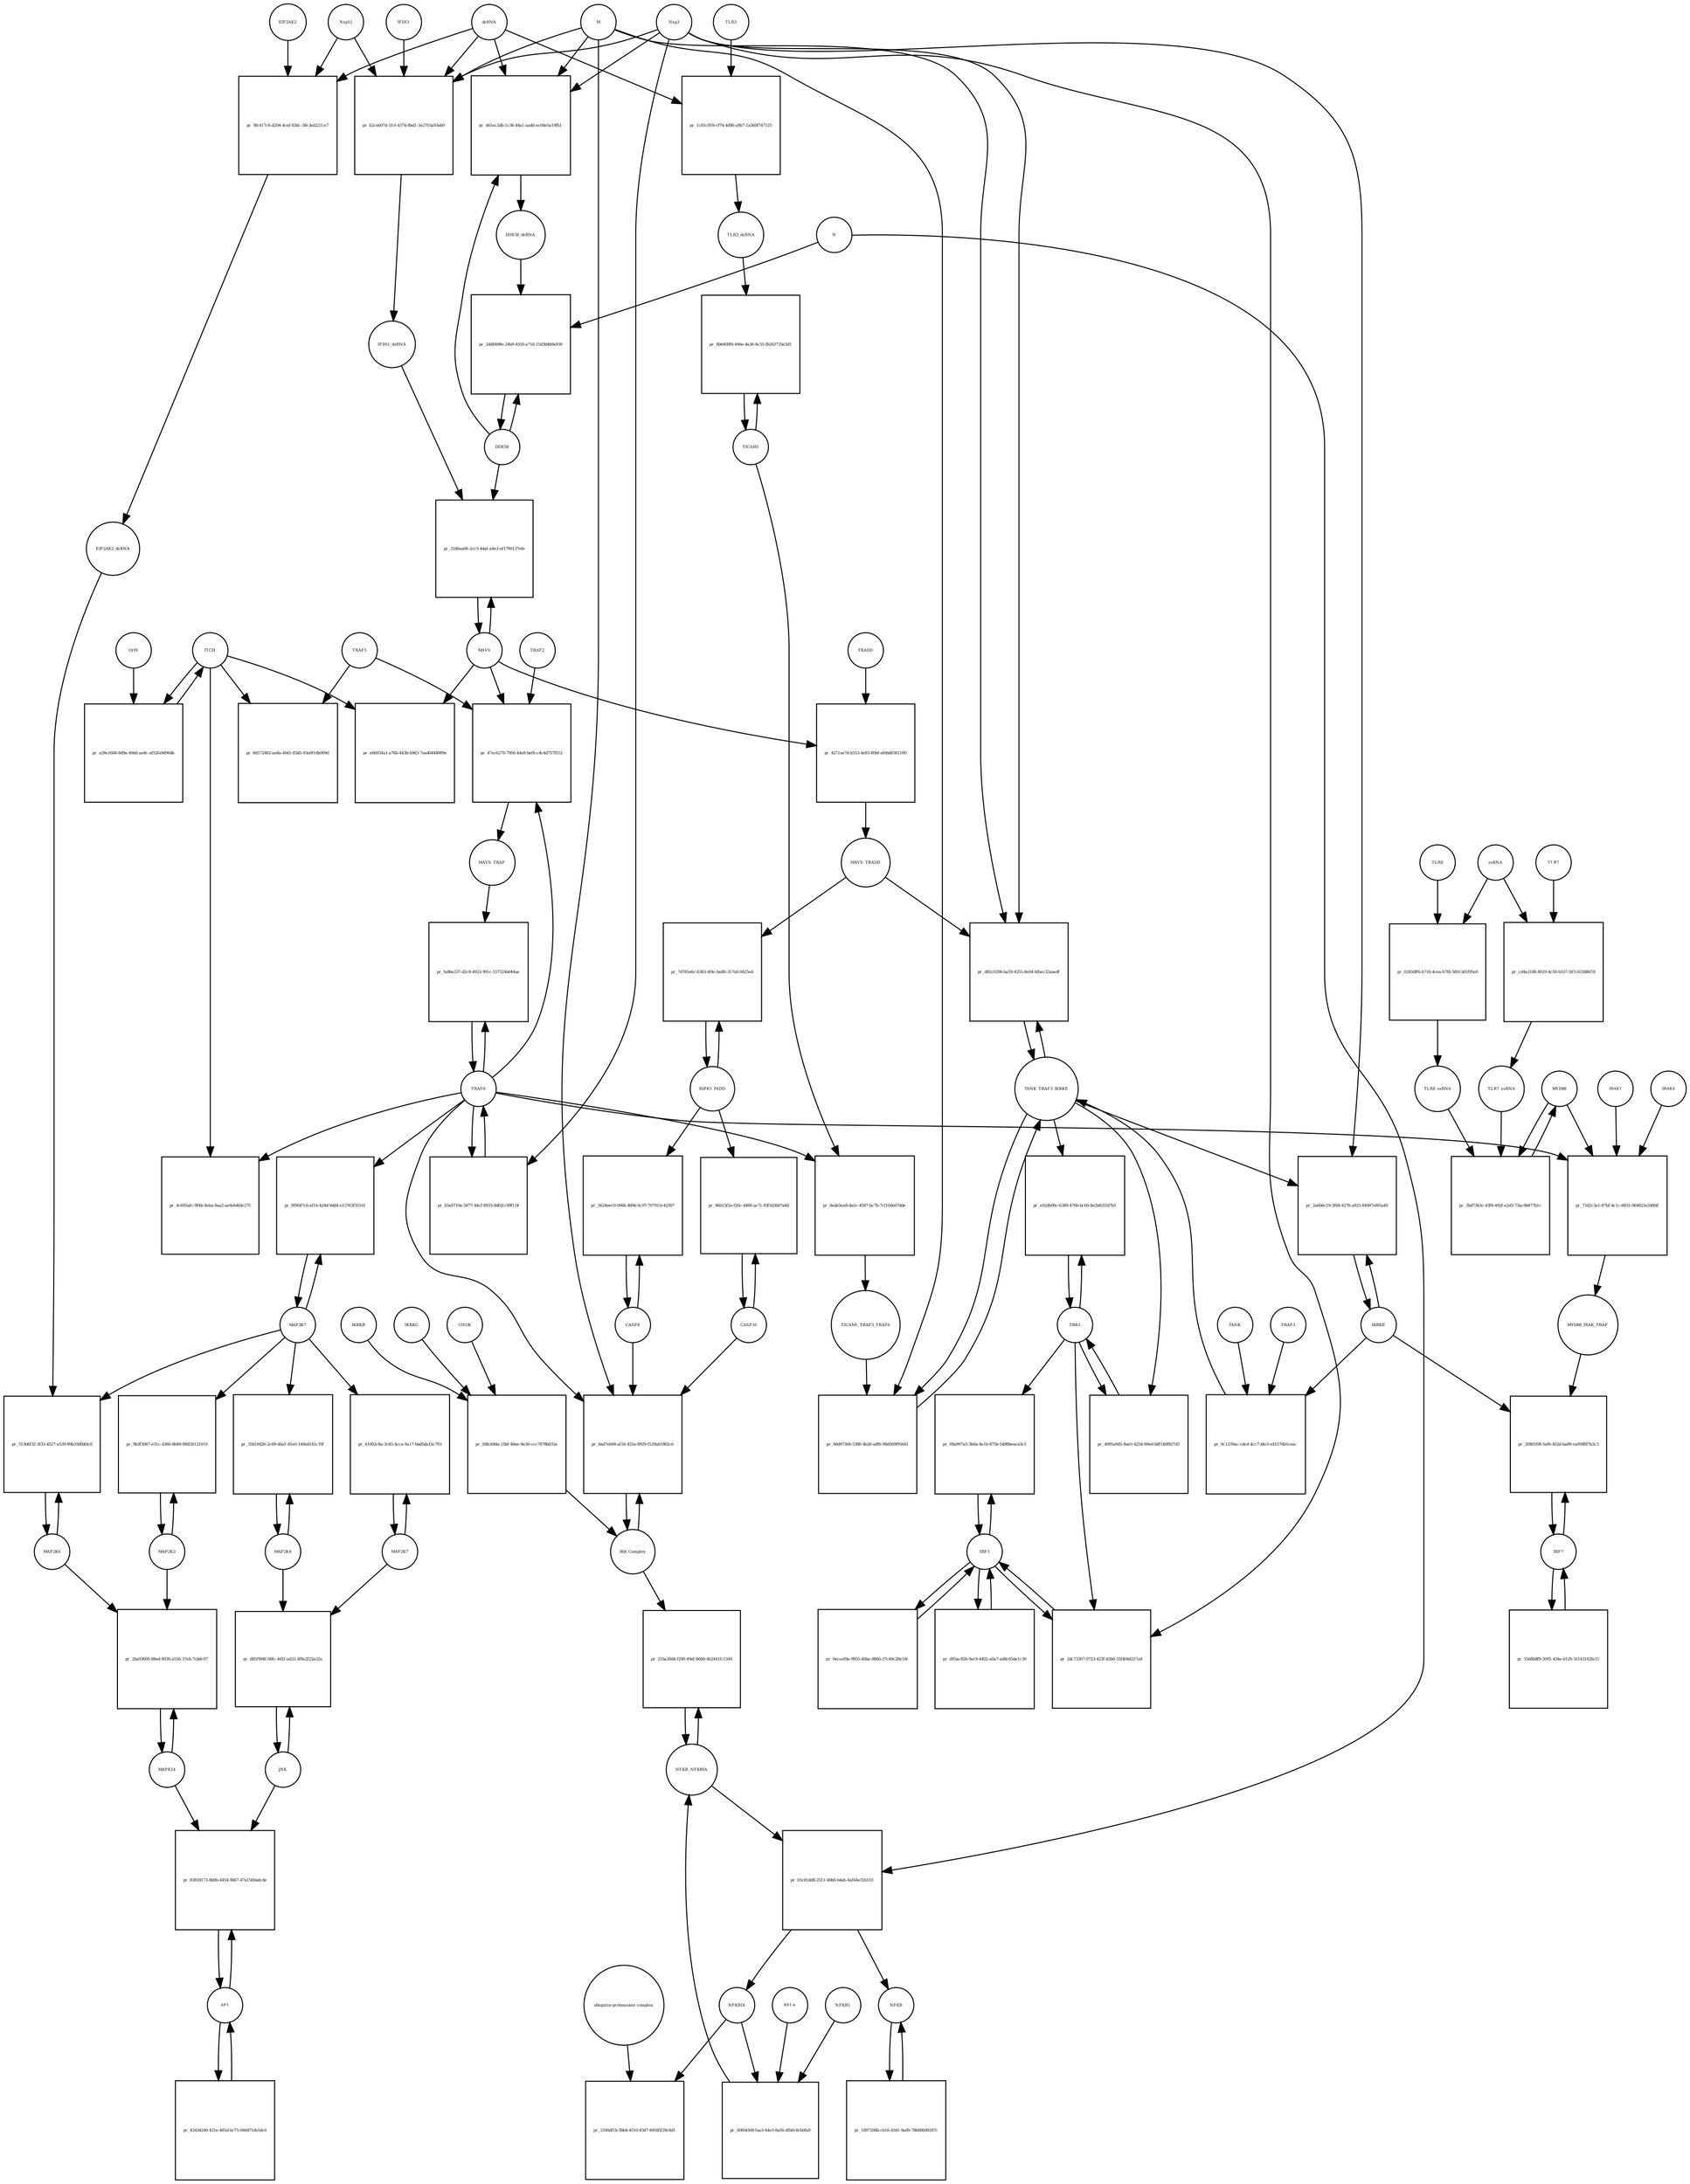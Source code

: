 strict digraph  {
dsRNA [annotation="", bipartite=0, cls="nucleic acid feature", fontsize=4, label=dsRNA, shape=circle];
"pr_d61ec2db-1c36-44a1-aadd-ec04e5a19fb1" [annotation="", bipartite=1, cls=process, fontsize=4, label="pr_d61ec2db-1c36-44a1-aadd-ec04e5a19fb1", shape=square];
DDX58_dsRNA [annotation="", bipartite=0, cls=complex, fontsize=4, label=DDX58_dsRNA, shape=circle];
M [annotation=urn_miriam_ncbiprotein_1796318601, bipartite=0, cls=macromolecule, fontsize=4, label=M, shape=circle];
Nsp3 [annotation=urn_miriam_ncbiprotein_1802476807, bipartite=0, cls=macromolecule, fontsize=4, label=Nsp3, shape=circle];
DDX58 [annotation=urn_miriam_hgnc_19102, bipartite=0, cls=macromolecule, fontsize=4, label=DDX58, shape=circle];
"pr_b2ceb07d-1fcf-4374-8bd1-3e2703a93eb9" [annotation="", bipartite=1, cls=process, fontsize=4, label="pr_b2ceb07d-1fcf-4374-8bd1-3e2703a93eb9", shape=square];
IFIH1_dsRNA [annotation="", bipartite=0, cls=complex, fontsize=4, label=IFIH1_dsRNA, shape=circle];
Nsp15 [annotation=urn_miriam_ncbiprotein_1802476818, bipartite=0, cls=macromolecule, fontsize=4, label=Nsp15, shape=circle];
IFIH1 [annotation=urn_miriam_hgnc_18873, bipartite=0, cls=macromolecule, fontsize=4, label=IFIH1, shape=circle];
"pr_2dd8408e-24b9-4550-a71d-15d3b4b9a930" [annotation="", bipartite=1, cls=process, fontsize=4, label="pr_2dd8408e-24b9-4550-a71d-15d3b4b9a930", shape=square];
N [annotation=urn_miriam_ncbiprotein_1798174255, bipartite=0, cls=macromolecule, fontsize=4, label=N, shape=circle];
MAVS [annotation=urn_miriam_hgnc_29233, bipartite=0, cls="macromolecule multimer", fontsize=4, label=MAVS, shape=circle];
"pr_3186aa06-2cc5-44af-a4e3-ef1790137efe" [annotation="", bipartite=1, cls=process, fontsize=4, label="pr_3186aa06-2cc5-44af-a4e3-ef1790137efe", shape=square];
NFKBIA [annotation=urn_miriam_hgnc_7797, bipartite=0, cls=macromolecule, fontsize=4, label=NFKBIA, shape=circle];
"pr_1590df1b-3bb4-4510-8347-89585f29c8d1" [annotation="", bipartite=1, cls=process, fontsize=4, label="pr_1590df1b-3bb4-4510-8347-89585f29c8d1", shape=square];
"ubiquitin-proteasome complex" [annotation="", bipartite=0, cls=complex, fontsize=4, label="ubiquitin-proteasome complex", shape=circle];
IRF3 [annotation=urn_miriam_hgnc_6118, bipartite=0, cls=macromolecule, fontsize=4, label=IRF3, shape=circle];
"pr_08a997a5-5b0a-4e1b-875b-5498beaca3c1" [annotation="", bipartite=1, cls=process, fontsize=4, label="pr_08a997a5-5b0a-4e1b-875b-5498beaca3c1", shape=square];
TBK1 [annotation="", bipartite=0, cls=macromolecule, fontsize=4, label=TBK1, shape=circle];
"pr_2dc73307-0723-423f-b5b0-55f404d337a8" [annotation="", bipartite=1, cls=process, fontsize=4, label="pr_2dc73307-0723-423f-b5b0-55f404d337a8", shape=square];
IRF7 [annotation=urn_miriam_hgnc_6122, bipartite=0, cls="macromolecule multimer", fontsize=4, label=IRF7, shape=circle];
"pr_2f881f08-5af6-452d-ba89-ca958f87b3c3" [annotation="", bipartite=1, cls=process, fontsize=4, label="pr_2f881f08-5af6-452d-ba89-ca958f87b3c3", shape=square];
IKBKE [annotation=urn_miriam_hgnc_14552, bipartite=0, cls=macromolecule, fontsize=4, label=IKBKE, shape=circle];
MYD88_IRAK_TRAF [annotation="", bipartite=0, cls=complex, fontsize=4, label=MYD88_IRAK_TRAF, shape=circle];
TRAF6 [annotation=urn_miriam_hgnc_12036, bipartite=0, cls=macromolecule, fontsize=4, label=TRAF6, shape=circle];
"pr_fa86e237-d2c8-4923-991c-557324b044ae" [annotation="", bipartite=1, cls=process, fontsize=4, label="pr_fa86e237-d2c8-4923-991c-557324b044ae", shape=square];
MAVS_TRAF [annotation="", bipartite=0, cls=complex, fontsize=4, label=MAVS_TRAF, shape=circle];
"pr_e6b934a1-a76b-443b-b9d3-7aad0444989e" [annotation="", bipartite=1, cls=process, fontsize=4, label="pr_e6b934a1-a76b-443b-b9d3-7aad0444989e", shape=square];
ITCH [annotation="", bipartite=0, cls=macromolecule, fontsize=4, label=ITCH, shape=circle];
TRAF5 [annotation=urn_miriam_hgnc_12035, bipartite=0, cls=macromolecule, fontsize=4, label=TRAF5, shape=circle];
"pr_66572482-aa8a-40d1-83d5-93a0f1db009d" [annotation="", bipartite=1, cls=process, fontsize=4, label="pr_66572482-aa8a-40d1-83d5-93a0f1db009d", shape=square];
"pr_4c695afc-9f4b-4eba-8aa2-ae4eb4fde275" [annotation="", bipartite=1, cls=process, fontsize=4, label="pr_4c695afc-9f4b-4eba-8aa2-ae4eb4fde275", shape=square];
TICAM1 [annotation=urn_miriam_hgnc_18348, bipartite=0, cls=macromolecule, fontsize=4, label=TICAM1, shape=circle];
"pr_8b6400f6-446e-4a36-8c55-fb263735e3d5" [annotation="", bipartite=1, cls=process, fontsize=4, label="pr_8b6400f6-446e-4a36-8c55-fb263735e3d5", shape=square];
TLR3_dsRNA [annotation="", bipartite=0, cls=complex, fontsize=4, label=TLR3_dsRNA, shape=circle];
TLR3 [annotation=urn_miriam_hgnc_11849, bipartite=0, cls="macromolecule multimer", fontsize=4, label=TLR3, shape=circle];
"pr_1c81c959-cf74-4d90-a9b7-1a569f747125" [annotation="", bipartite=1, cls=process, fontsize=4, label="pr_1c81c959-cf74-4d90-a9b7-1a569f747125", shape=square];
"pr_8ede5ea8-da5c-4587-bc7b-7cf10de07dde" [annotation="", bipartite=1, cls=process, fontsize=4, label="pr_8ede5ea8-da5c-4587-bc7b-7cf10de07dde", shape=square];
TICAM1_TRAF3_TRAF6 [annotation="", bipartite=0, cls=complex, fontsize=4, label=TICAM1_TRAF3_TRAF6, shape=circle];
TANK_TRAF3_IKBKE [annotation="", bipartite=0, cls=complex, fontsize=4, label=TANK_TRAF3_IKBKE, shape=circle];
"pr_9dd97368-5380-4b26-a8f6-98d569f95641" [annotation="", bipartite=1, cls=process, fontsize=4, label="pr_9dd97368-5380-4b26-a8f6-98d569f95641", shape=square];
"pr_e92db09c-6389-476b-bc60-8e2b831fd7b5" [annotation="", bipartite=1, cls=process, fontsize=4, label="pr_e92db09c-6389-476b-bc60-8e2b831fd7b5", shape=square];
"pr_2a6b6c19-3f68-427b-a925-84997ef65a49" [annotation="", bipartite=1, cls=process, fontsize=4, label="pr_2a6b6c19-3f68-427b-a925-84997ef65a49", shape=square];
MYD88 [annotation="", bipartite=0, cls=macromolecule, fontsize=4, label=MYD88, shape=circle];
"pr_71d2c3a1-87bf-4c1c-8831-064823e2d0b8" [annotation="", bipartite=1, cls=process, fontsize=4, label="pr_71d2c3a1-87bf-4c1c-8831-064823e2d0b8", shape=square];
IRAK1 [annotation=urn_miriam_hgnc_6112, bipartite=0, cls=macromolecule, fontsize=4, label=IRAK1, shape=circle];
IRAK4 [annotation=urn_miriam_hgnc_17967, bipartite=0, cls=macromolecule, fontsize=4, label=IRAK4, shape=circle];
TLR7 [annotation=urn_miriam_hgnc_15631, bipartite=0, cls=macromolecule, fontsize=4, label=TLR7, shape=circle];
"pr_cd4a2188-8029-4c50-b107-587c63288d7d" [annotation="", bipartite=1, cls=process, fontsize=4, label="pr_cd4a2188-8029-4c50-b107-587c63288d7d", shape=square];
TLR7_ssRNA [annotation="", bipartite=0, cls=complex, fontsize=4, label=TLR7_ssRNA, shape=circle];
ssRNA [annotation="", bipartite=0, cls="nucleic acid feature", fontsize=4, label=ssRNA, shape=circle];
TLR8 [annotation=urn_miriam_hgnc_15632, bipartite=0, cls=macromolecule, fontsize=4, label=TLR8, shape=circle];
"pr_0285dff6-b716-4cea-b7f6-58913d1f95e0" [annotation="", bipartite=1, cls=process, fontsize=4, label="pr_0285dff6-b716-4cea-b7f6-58913d1f95e0", shape=square];
TLR8_ssRNA [annotation="", bipartite=0, cls=complex, fontsize=4, label=TLR8_ssRNA, shape=circle];
"pr_3bd7363c-43f8-492f-a2d3-73ac9b677b1c" [annotation="", bipartite=1, cls=process, fontsize=4, label="pr_3bd7363c-43f8-492f-a2d3-73ac9b677b1c", shape=square];
MAP3K7 [annotation="", bipartite=0, cls=macromolecule, fontsize=4, label=MAP3K7, shape=circle];
"pr_9f9047c6-af14-424d-9dd4-e13763f35161" [annotation="", bipartite=1, cls=process, fontsize=4, label="pr_9f9047c6-af14-424d-9dd4-e13763f35161", shape=square];
TRAF2 [annotation=urn_miriam_hgnc_12032, bipartite=0, cls=macromolecule, fontsize=4, label=TRAF2, shape=circle];
"pr_47ec6270-7956-44e8-bef6-c4c4d757f212" [annotation="", bipartite=1, cls=process, fontsize=4, label="pr_47ec6270-7956-44e8-bef6-c4c4d757f212", shape=square];
"pr_a28e1606-8d9a-49dd-ae8c-af32fa9d964b" [annotation="", bipartite=1, cls=process, fontsize=4, label="pr_a28e1606-8d9a-49dd-ae8c-af32fa9d964b", shape=square];
Orf9 [annotation=urn_miriam_uniprot_P59636, bipartite=0, cls=macromolecule, fontsize=4, label=Orf9, shape=circle];
"pr_4271ae7d-b553-4e93-80bf-efd6d6361100" [annotation="", bipartite=1, cls=process, fontsize=4, label="pr_4271ae7d-b553-4e93-80bf-efd6d6361100", shape=square];
MAVS_TRADD [annotation="", bipartite=0, cls=complex, fontsize=4, label=MAVS_TRADD, shape=circle];
TRADD [annotation=urn_miriam_hgnc_12030, bipartite=0, cls=macromolecule, fontsize=4, label=TRADD, shape=circle];
"pr_b5a9719a-5877-44cf-8933-8dfd1c99f114" [annotation="", bipartite=1, cls=process, fontsize=4, label="pr_b5a9719a-5877-44cf-8933-8dfd1c99f114", shape=square];
AP1 [annotation="", bipartite=0, cls=complex, fontsize=4, label=AP1, shape=circle];
"pr_83818173-8b9b-4454-9667-47a1560adcde" [annotation="", bipartite=1, cls=process, fontsize=4, label="pr_83818173-8b9b-4454-9667-47a1560adcde", shape=square];
MAPK14 [annotation="", bipartite=0, cls=macromolecule, fontsize=4, label=MAPK14, shape=circle];
JNK [annotation="", bipartite=0, cls=complex, fontsize=4, label=JNK, shape=circle];
"pr_d85f994f-06fc-4d1f-ad32-4f8e2f22a32a" [annotation="", bipartite=1, cls=process, fontsize=4, label="pr_d85f994f-06fc-4d1f-ad32-4f8e2f22a32a", shape=square];
MAP2K7 [annotation="", bipartite=0, cls=macromolecule, fontsize=4, label=MAP2K7, shape=circle];
MAP2K4 [annotation="", bipartite=0, cls=macromolecule, fontsize=4, label=MAP2K4, shape=circle];
"pr_35618426-2c69-46a1-81e6-149a4141c35f" [annotation="", bipartite=1, cls=process, fontsize=4, label="pr_35618426-2c69-46a1-81e6-149a4141c35f", shape=square];
"pr_41002c8a-3c65-4cca-9a17-bbd5da15c793" [annotation="", bipartite=1, cls=process, fontsize=4, label="pr_41002c8a-3c65-4cca-9a17-bbd5da15c793", shape=square];
MAP2K3 [annotation="", bipartite=0, cls=macromolecule, fontsize=4, label=MAP2K3, shape=circle];
"pr_9b3f3067-e31c-4360-8b89-f86f26121019" [annotation="", bipartite=1, cls=process, fontsize=4, label="pr_9b3f3067-e31c-4360-8b89-f86f26121019", shape=square];
MAP2K6 [annotation="", bipartite=0, cls=macromolecule, fontsize=4, label=MAP2K6, shape=circle];
"pr_313b6f32-3f33-4527-a539-89b356fbfdc0" [annotation="", bipartite=1, cls=process, fontsize=4, label="pr_313b6f32-3f33-4527-a539-89b356fbfdc0", shape=square];
EIF2AK2_dsRNA [annotation="", bipartite=0, cls=complex, fontsize=4, label=EIF2AK2_dsRNA, shape=circle];
"pr_9fc417c6-d204-4cef-83dc-38c3ed221ce7" [annotation="", bipartite=1, cls=process, fontsize=4, label="pr_9fc417c6-d204-4cef-83dc-38c3ed221ce7", shape=square];
EIF2AK2 [annotation=urn_miriam_hgnc_9437, bipartite=0, cls=macromolecule, fontsize=4, label=EIF2AK2, shape=circle];
RIPK1_FADD [annotation="", bipartite=0, cls=complex, fontsize=4, label=RIPK1_FADD, shape=circle];
"pr_7d785e6c-6383-4f4c-ba80-317afc0425ed" [annotation="", bipartite=1, cls=process, fontsize=4, label="pr_7d785e6c-6383-4f4c-ba80-317afc0425ed", shape=square];
CASP8 [annotation="", bipartite=0, cls=macromolecule, fontsize=4, label=CASP8, shape=circle];
"pr_5624eec0-0966-4896-8c97-707915c42307" [annotation="", bipartite=1, cls=process, fontsize=4, label="pr_5624eec0-0966-4896-8c97-707915c42307", shape=square];
CASP10 [annotation="", bipartite=0, cls=macromolecule, fontsize=4, label=CASP10, shape=circle];
"pr_86b15f2e-f26c-4460-ac7c-f0f3d3b07a8d" [annotation="", bipartite=1, cls=process, fontsize=4, label="pr_86b15f2e-f26c-4460-ac7c-f0f3d3b07a8d", shape=square];
NFKB_NFKBIA [annotation="", bipartite=0, cls=complex, fontsize=4, label=NFKB_NFKBIA, shape=circle];
"pr_21ba30d4-f290-49af-b6b0-4b2441fc1344" [annotation="", bipartite=1, cls=process, fontsize=4, label="pr_21ba30d4-f290-49af-b6b0-4b2441fc1344", shape=square];
"IKK Complex" [annotation="", bipartite=0, cls=complex, fontsize=4, label="IKK Complex", shape=circle];
"pr_03c81dd8-2511-48b0-b4ab-4af44e31b103" [annotation="", bipartite=1, cls=process, fontsize=4, label="pr_03c81dd8-2511-48b0-b4ab-4af44e31b103", shape=square];
NFKB [annotation="", bipartite=0, cls=complex, fontsize=4, label=NFKB, shape=circle];
"pr_6ad7eb94-af16-455a-8929-f129ab1882c6" [annotation="", bipartite=1, cls=process, fontsize=4, label="pr_6ad7eb94-af16-455a-8929-f129ab1882c6", shape=square];
"pr_00f64308-faa3-44e3-8a56-dfb0c8cb0fa0" [annotation="", bipartite=1, cls=process, fontsize=4, label="pr_00f64308-faa3-44e3-8a56-dfb0c8cb0fa0", shape=square];
RELA [annotation="", bipartite=0, cls=macromolecule, fontsize=4, label=RELA, shape=circle];
NFKB1 [annotation="", bipartite=0, cls=macromolecule, fontsize=4, label=NFKB1, shape=circle];
IKBKG [annotation="", bipartite=0, cls=macromolecule, fontsize=4, label=IKBKG, shape=circle];
"pr_fd8cb9da-15bf-48ee-8e36-ccc7878b032e" [annotation="", bipartite=1, cls=process, fontsize=4, label="pr_fd8cb9da-15bf-48ee-8e36-ccc7878b032e", shape=square];
CHUK [annotation="", bipartite=0, cls=macromolecule, fontsize=4, label=CHUK, shape=circle];
IKBKB [annotation="", bipartite=0, cls=macromolecule, fontsize=4, label=IKBKB, shape=circle];
"pr_d82c0296-ba59-4255-8e04-bfbec32aaedf" [annotation="", bipartite=1, cls=process, fontsize=4, label="pr_d82c0296-ba59-4255-8e04-bfbec32aaedf", shape=square];
"pr_4995a9d5-8ae5-4254-89ed-b8f140f827d3" [annotation="", bipartite=1, cls=process, fontsize=4, label="pr_4995a9d5-8ae5-4254-89ed-b8f140f827d3", shape=square];
"pr_2ba93600-88ed-4930-a556-37efc7cb8c07" [annotation="", bipartite=1, cls=process, fontsize=4, label="pr_2ba93600-88ed-4930-a556-37efc7cb8c07", shape=square];
TRAF3 [annotation="", bipartite=0, cls=macromolecule, fontsize=4, label=TRAF3, shape=circle];
"pr_9c1339ac-cdcd-4cc7-bfe3-e41576b5ceac" [annotation="", bipartite=1, cls=process, fontsize=4, label="pr_9c1339ac-cdcd-4cc7-bfe3-e41576b5ceac", shape=square];
TANK [annotation="", bipartite=0, cls=macromolecule, fontsize=4, label=TANK, shape=circle];
"pr_43434240-421e-485d-bc75-09d471de5dc6" [annotation="", bipartite=1, cls=process, fontsize=4, label="pr_43434240-421e-485d-bc75-09d471de5dc6", shape=square];
"pr_5568b8f9-3005-434e-b129-16143182fa15" [annotation="", bipartite=1, cls=process, fontsize=4, label="pr_5568b8f9-3005-434e-b129-16143182fa15", shape=square];
"pr_0eccef0e-9955-48ba-8866-37c49c28e18c" [annotation="", bipartite=1, cls=process, fontsize=4, label="pr_0eccef0e-9955-48ba-8866-37c49c28e18c", shape=square];
"pr_1897206b-cb16-4341-9ad9-78b90b09287c" [annotation="", bipartite=1, cls=process, fontsize=4, label="pr_1897206b-cb16-4341-9ad9-78b90b09287c", shape=square];
"pr_d95ac826-0ec9-4402-a0a7-ad8c65de1c39" [annotation="", bipartite=1, cls=process, fontsize=4, label="pr_d95ac826-0ec9-4402-a0a7-ad8c65de1c39", shape=square];
dsRNA -> "pr_d61ec2db-1c36-44a1-aadd-ec04e5a19fb1"  [annotation="", interaction_type=consumption];
dsRNA -> "pr_b2ceb07d-1fcf-4374-8bd1-3e2703a93eb9"  [annotation="", interaction_type=consumption];
dsRNA -> "pr_1c81c959-cf74-4d90-a9b7-1a569f747125"  [annotation="", interaction_type=consumption];
dsRNA -> "pr_9fc417c6-d204-4cef-83dc-38c3ed221ce7"  [annotation="", interaction_type=consumption];
"pr_d61ec2db-1c36-44a1-aadd-ec04e5a19fb1" -> DDX58_dsRNA  [annotation="", interaction_type=production];
DDX58_dsRNA -> "pr_2dd8408e-24b9-4550-a71d-15d3b4b9a930"  [annotation="urn_miriam_pubmed_25581309|urn_miriam_pubmed_28148787|urn_miriam_taxonomy_694009", interaction_type=catalysis];
M -> "pr_d61ec2db-1c36-44a1-aadd-ec04e5a19fb1"  [annotation="urn_miriam_pubmed_20303872|urn_miriam_pubmed_19380580|urn_miriam_pubmed_31226023|urn_miriam_taxonomy_694009", interaction_type=inhibition];
M -> "pr_b2ceb07d-1fcf-4374-8bd1-3e2703a93eb9"  [annotation="urn_miriam_pubmed_28484023|urn_miriam_pubmed_19380580|urn_miriam_pubmed_31226023|urn_miriam_taxonomy_694009", interaction_type=inhibition];
M -> "pr_9dd97368-5380-4b26-a8f6-98d569f95641"  [annotation="urn_miriam_pubmed_19380580|urn_miriam_pubmed_19366914|urn_miriam_taxonomy_694009", interaction_type=inhibition];
M -> "pr_6ad7eb94-af16-455a-8929-f129ab1882c6"  [annotation="urn_miriam_pubmed_19366914|urn_miriam_pubmed_20303872|urn_miriam_pubmed_17705188|urn_miriam_pubmed_694009", interaction_type=inhibition];
M -> "pr_d82c0296-ba59-4255-8e04-bfbec32aaedf"  [annotation="urn_miriam_pubmed_19366914|urn_miriam_pubmed_27164085|urn_miriam_pubmed_19380580|urn_miriam_taxonomy_694009", interaction_type=inhibition];
Nsp3 -> "pr_d61ec2db-1c36-44a1-aadd-ec04e5a19fb1"  [annotation="urn_miriam_pubmed_20303872|urn_miriam_pubmed_19380580|urn_miriam_pubmed_31226023|urn_miriam_taxonomy_694009", interaction_type=inhibition];
Nsp3 -> "pr_b2ceb07d-1fcf-4374-8bd1-3e2703a93eb9"  [annotation="urn_miriam_pubmed_28484023|urn_miriam_pubmed_19380580|urn_miriam_pubmed_31226023|urn_miriam_taxonomy_694009", interaction_type=inhibition];
Nsp3 -> "pr_2dc73307-0723-423f-b5b0-55f404d337a8"  [annotation="urn_miriam_pubmed_17761676|urn_miriam_pubmed_31226023|urn_miriam_taxonomy_694009", interaction_type=inhibition];
Nsp3 -> "pr_2a6b6c19-3f68-427b-a925-84997ef65a49"  [annotation="urn_miriam_pubmed_20303872|urn_miriam_pubmed_31226023|urn_miriam_taxonomy_694009", interaction_type=inhibition];
Nsp3 -> "pr_b5a9719a-5877-44cf-8933-8dfd1c99f114"  [annotation="urn_miriam_pubmed_27164085|urn_miriam_taxonomy_694009", interaction_type=catalysis];
Nsp3 -> "pr_d82c0296-ba59-4255-8e04-bfbec32aaedf"  [annotation="urn_miriam_pubmed_19366914|urn_miriam_pubmed_27164085|urn_miriam_pubmed_19380580|urn_miriam_taxonomy_694009", interaction_type=inhibition];
DDX58 -> "pr_d61ec2db-1c36-44a1-aadd-ec04e5a19fb1"  [annotation="", interaction_type=consumption];
DDX58 -> "pr_2dd8408e-24b9-4550-a71d-15d3b4b9a930"  [annotation="", interaction_type=consumption];
DDX58 -> "pr_3186aa06-2cc5-44af-a4e3-ef1790137efe"  [annotation=urn_miriam_pubmed_25581309, interaction_type=catalysis];
"pr_b2ceb07d-1fcf-4374-8bd1-3e2703a93eb9" -> IFIH1_dsRNA  [annotation="", interaction_type=production];
IFIH1_dsRNA -> "pr_3186aa06-2cc5-44af-a4e3-ef1790137efe"  [annotation=urn_miriam_pubmed_25581309, interaction_type=catalysis];
Nsp15 -> "pr_b2ceb07d-1fcf-4374-8bd1-3e2703a93eb9"  [annotation="urn_miriam_pubmed_28484023|urn_miriam_pubmed_19380580|urn_miriam_pubmed_31226023|urn_miriam_taxonomy_694009", interaction_type=inhibition];
Nsp15 -> "pr_9fc417c6-d204-4cef-83dc-38c3ed221ce7"  [annotation="urn_miriam_pubmed_28484023|urn_miriam_pubmed_19366914|urn_miriam_taxonomy_694009", interaction_type=inhibition];
IFIH1 -> "pr_b2ceb07d-1fcf-4374-8bd1-3e2703a93eb9"  [annotation="", interaction_type=consumption];
"pr_2dd8408e-24b9-4550-a71d-15d3b4b9a930" -> DDX58  [annotation="", interaction_type=production];
N -> "pr_2dd8408e-24b9-4550-a71d-15d3b4b9a930"  [annotation="urn_miriam_pubmed_25581309|urn_miriam_pubmed_28148787|urn_miriam_taxonomy_694009", interaction_type=inhibition];
N -> "pr_03c81dd8-2511-48b0-b4ab-4af44e31b103"  [annotation="urn_miriam_pubmed_16143815|urn_miriam_taxonomy_694009", interaction_type=stimulation];
MAVS -> "pr_3186aa06-2cc5-44af-a4e3-ef1790137efe"  [annotation="", interaction_type=consumption];
MAVS -> "pr_e6b934a1-a76b-443b-b9d3-7aad0444989e"  [annotation="", interaction_type=consumption];
MAVS -> "pr_47ec6270-7956-44e8-bef6-c4c4d757f212"  [annotation="", interaction_type=consumption];
MAVS -> "pr_4271ae7d-b553-4e93-80bf-efd6d6361100"  [annotation="", interaction_type=consumption];
"pr_3186aa06-2cc5-44af-a4e3-ef1790137efe" -> MAVS  [annotation="", interaction_type=production];
NFKBIA -> "pr_1590df1b-3bb4-4510-8347-89585f29c8d1"  [annotation="", interaction_type=consumption];
NFKBIA -> "pr_00f64308-faa3-44e3-8a56-dfb0c8cb0fa0"  [annotation="", interaction_type=consumption];
"ubiquitin-proteasome complex" -> "pr_1590df1b-3bb4-4510-8347-89585f29c8d1"  [annotation=urn_miriam_pubmed_20303872, interaction_type=catalysis];
IRF3 -> "pr_08a997a5-5b0a-4e1b-875b-5498beaca3c1"  [annotation="", interaction_type=consumption];
IRF3 -> "pr_2dc73307-0723-423f-b5b0-55f404d337a8"  [annotation="", interaction_type=consumption];
IRF3 -> "pr_0eccef0e-9955-48ba-8866-37c49c28e18c"  [annotation="", interaction_type=consumption];
IRF3 -> "pr_d95ac826-0ec9-4402-a0a7-ad8c65de1c39"  [annotation="", interaction_type=consumption];
"pr_08a997a5-5b0a-4e1b-875b-5498beaca3c1" -> IRF3  [annotation="", interaction_type=production];
TBK1 -> "pr_08a997a5-5b0a-4e1b-875b-5498beaca3c1"  [annotation=urn_miriam_pubmed_25581309, interaction_type=catalysis];
TBK1 -> "pr_2dc73307-0723-423f-b5b0-55f404d337a8"  [annotation="urn_miriam_pubmed_17761676|urn_miriam_pubmed_31226023|urn_miriam_taxonomy_694009", interaction_type=catalysis];
TBK1 -> "pr_e92db09c-6389-476b-bc60-8e2b831fd7b5"  [annotation="", interaction_type=consumption];
TBK1 -> "pr_4995a9d5-8ae5-4254-89ed-b8f140f827d3"  [annotation="", interaction_type=consumption];
"pr_2dc73307-0723-423f-b5b0-55f404d337a8" -> IRF3  [annotation="", interaction_type=production];
IRF7 -> "pr_2f881f08-5af6-452d-ba89-ca958f87b3c3"  [annotation="", interaction_type=consumption];
IRF7 -> "pr_5568b8f9-3005-434e-b129-16143182fa15"  [annotation="", interaction_type=consumption];
"pr_2f881f08-5af6-452d-ba89-ca958f87b3c3" -> IRF7  [annotation="", interaction_type=production];
IKBKE -> "pr_2f881f08-5af6-452d-ba89-ca958f87b3c3"  [annotation=urn_miriam_pubmed_20303872, interaction_type=catalysis];
IKBKE -> "pr_2a6b6c19-3f68-427b-a925-84997ef65a49"  [annotation="", interaction_type=consumption];
IKBKE -> "pr_9c1339ac-cdcd-4cc7-bfe3-e41576b5ceac"  [annotation="", interaction_type=consumption];
MYD88_IRAK_TRAF -> "pr_2f881f08-5af6-452d-ba89-ca958f87b3c3"  [annotation=urn_miriam_pubmed_20303872, interaction_type=catalysis];
TRAF6 -> "pr_fa86e237-d2c8-4923-991c-557324b044ae"  [annotation="", interaction_type=consumption];
TRAF6 -> "pr_4c695afc-9f4b-4eba-8aa2-ae4eb4fde275"  [annotation="", interaction_type=consumption];
TRAF6 -> "pr_8ede5ea8-da5c-4587-bc7b-7cf10de07dde"  [annotation="", interaction_type=consumption];
TRAF6 -> "pr_71d2c3a1-87bf-4c1c-8831-064823e2d0b8"  [annotation="", interaction_type=consumption];
TRAF6 -> "pr_9f9047c6-af14-424d-9dd4-e13763f35161"  [annotation=urn_miriam_pubmed_19366914, interaction_type=stimulation];
TRAF6 -> "pr_47ec6270-7956-44e8-bef6-c4c4d757f212"  [annotation="", interaction_type=consumption];
TRAF6 -> "pr_b5a9719a-5877-44cf-8933-8dfd1c99f114"  [annotation="", interaction_type=consumption];
TRAF6 -> "pr_6ad7eb94-af16-455a-8929-f129ab1882c6"  [annotation="urn_miriam_pubmed_19366914|urn_miriam_pubmed_20303872|urn_miriam_pubmed_17705188|urn_miriam_pubmed_694009", interaction_type=stimulation];
"pr_fa86e237-d2c8-4923-991c-557324b044ae" -> TRAF6  [annotation="", interaction_type=production];
MAVS_TRAF -> "pr_fa86e237-d2c8-4923-991c-557324b044ae"  [annotation=urn_miriam_pubmed_19366914, interaction_type=catalysis];
ITCH -> "pr_e6b934a1-a76b-443b-b9d3-7aad0444989e"  [annotation=urn_miriam_pubmed_25135833, interaction_type=catalysis];
ITCH -> "pr_66572482-aa8a-40d1-83d5-93a0f1db009d"  [annotation=urn_miriam_pubmed_25135833, interaction_type=catalysis];
ITCH -> "pr_4c695afc-9f4b-4eba-8aa2-ae4eb4fde275"  [annotation=urn_miriam_pubmed_25135833, interaction_type=catalysis];
ITCH -> "pr_a28e1606-8d9a-49dd-ae8c-af32fa9d964b"  [annotation="", interaction_type=consumption];
TRAF5 -> "pr_66572482-aa8a-40d1-83d5-93a0f1db009d"  [annotation="", interaction_type=consumption];
TRAF5 -> "pr_47ec6270-7956-44e8-bef6-c4c4d757f212"  [annotation="", interaction_type=consumption];
TICAM1 -> "pr_8b6400f6-446e-4a36-8c55-fb263735e3d5"  [annotation="", interaction_type=consumption];
TICAM1 -> "pr_8ede5ea8-da5c-4587-bc7b-7cf10de07dde"  [annotation="", interaction_type=consumption];
"pr_8b6400f6-446e-4a36-8c55-fb263735e3d5" -> TICAM1  [annotation="", interaction_type=production];
TLR3_dsRNA -> "pr_8b6400f6-446e-4a36-8c55-fb263735e3d5"  [annotation=urn_miriam_pubmed_20303872, interaction_type=stimulation];
TLR3 -> "pr_1c81c959-cf74-4d90-a9b7-1a569f747125"  [annotation="", interaction_type=consumption];
"pr_1c81c959-cf74-4d90-a9b7-1a569f747125" -> TLR3_dsRNA  [annotation="", interaction_type=production];
"pr_8ede5ea8-da5c-4587-bc7b-7cf10de07dde" -> TICAM1_TRAF3_TRAF6  [annotation="", interaction_type=production];
TICAM1_TRAF3_TRAF6 -> "pr_9dd97368-5380-4b26-a8f6-98d569f95641"  [annotation="urn_miriam_pubmed_19380580|urn_miriam_pubmed_19366914|urn_miriam_taxonomy_694009", interaction_type=stimulation];
TANK_TRAF3_IKBKE -> "pr_9dd97368-5380-4b26-a8f6-98d569f95641"  [annotation="", interaction_type=consumption];
TANK_TRAF3_IKBKE -> "pr_e92db09c-6389-476b-bc60-8e2b831fd7b5"  [annotation=urn_miriam_pubmed_20303872, interaction_type=stimulation];
TANK_TRAF3_IKBKE -> "pr_2a6b6c19-3f68-427b-a925-84997ef65a49"  [annotation="urn_miriam_pubmed_20303872|urn_miriam_pubmed_31226023|urn_miriam_taxonomy_694009", interaction_type=stimulation];
TANK_TRAF3_IKBKE -> "pr_d82c0296-ba59-4255-8e04-bfbec32aaedf"  [annotation="", interaction_type=consumption];
TANK_TRAF3_IKBKE -> "pr_4995a9d5-8ae5-4254-89ed-b8f140f827d3"  [annotation=urn_miriam_pubmed_19366914, interaction_type=stimulation];
"pr_9dd97368-5380-4b26-a8f6-98d569f95641" -> TANK_TRAF3_IKBKE  [annotation="", interaction_type=production];
"pr_e92db09c-6389-476b-bc60-8e2b831fd7b5" -> TBK1  [annotation="", interaction_type=production];
"pr_2a6b6c19-3f68-427b-a925-84997ef65a49" -> IKBKE  [annotation="", interaction_type=production];
MYD88 -> "pr_71d2c3a1-87bf-4c1c-8831-064823e2d0b8"  [annotation="", interaction_type=consumption];
MYD88 -> "pr_3bd7363c-43f8-492f-a2d3-73ac9b677b1c"  [annotation="", interaction_type=consumption];
"pr_71d2c3a1-87bf-4c1c-8831-064823e2d0b8" -> MYD88_IRAK_TRAF  [annotation="", interaction_type=production];
IRAK1 -> "pr_71d2c3a1-87bf-4c1c-8831-064823e2d0b8"  [annotation="", interaction_type=consumption];
IRAK4 -> "pr_71d2c3a1-87bf-4c1c-8831-064823e2d0b8"  [annotation="", interaction_type=consumption];
TLR7 -> "pr_cd4a2188-8029-4c50-b107-587c63288d7d"  [annotation="", interaction_type=consumption];
"pr_cd4a2188-8029-4c50-b107-587c63288d7d" -> TLR7_ssRNA  [annotation="", interaction_type=production];
TLR7_ssRNA -> "pr_3bd7363c-43f8-492f-a2d3-73ac9b677b1c"  [annotation=urn_miriam_pubmed_19366914, interaction_type=stimulation];
ssRNA -> "pr_cd4a2188-8029-4c50-b107-587c63288d7d"  [annotation="", interaction_type=consumption];
ssRNA -> "pr_0285dff6-b716-4cea-b7f6-58913d1f95e0"  [annotation="", interaction_type=consumption];
TLR8 -> "pr_0285dff6-b716-4cea-b7f6-58913d1f95e0"  [annotation="", interaction_type=consumption];
"pr_0285dff6-b716-4cea-b7f6-58913d1f95e0" -> TLR8_ssRNA  [annotation="", interaction_type=production];
TLR8_ssRNA -> "pr_3bd7363c-43f8-492f-a2d3-73ac9b677b1c"  [annotation=urn_miriam_pubmed_19366914, interaction_type=stimulation];
"pr_3bd7363c-43f8-492f-a2d3-73ac9b677b1c" -> MYD88  [annotation="", interaction_type=production];
MAP3K7 -> "pr_9f9047c6-af14-424d-9dd4-e13763f35161"  [annotation="", interaction_type=consumption];
MAP3K7 -> "pr_35618426-2c69-46a1-81e6-149a4141c35f"  [annotation=urn_miriam_pubmed_19366914, interaction_type=catalysis];
MAP3K7 -> "pr_41002c8a-3c65-4cca-9a17-bbd5da15c793"  [annotation=urn_miriam_pubmed_19366914, interaction_type=catalysis];
MAP3K7 -> "pr_9b3f3067-e31c-4360-8b89-f86f26121019"  [annotation=urn_miriam_pubmed_19366914, interaction_type=catalysis];
MAP3K7 -> "pr_313b6f32-3f33-4527-a539-89b356fbfdc0"  [annotation=urn_miriam_pubmed_19366914, interaction_type=catalysis];
"pr_9f9047c6-af14-424d-9dd4-e13763f35161" -> MAP3K7  [annotation="", interaction_type=production];
TRAF2 -> "pr_47ec6270-7956-44e8-bef6-c4c4d757f212"  [annotation="", interaction_type=consumption];
"pr_47ec6270-7956-44e8-bef6-c4c4d757f212" -> MAVS_TRAF  [annotation="", interaction_type=production];
"pr_a28e1606-8d9a-49dd-ae8c-af32fa9d964b" -> ITCH  [annotation="", interaction_type=production];
Orf9 -> "pr_a28e1606-8d9a-49dd-ae8c-af32fa9d964b"  [annotation="urn_miriam_pubmed_25135833|urn_miriam_taxonomy_694009", interaction_type=stimulation];
"pr_4271ae7d-b553-4e93-80bf-efd6d6361100" -> MAVS_TRADD  [annotation="", interaction_type=production];
MAVS_TRADD -> "pr_7d785e6c-6383-4f4c-ba80-317afc0425ed"  [annotation=urn_miriam_pubmed_19366914, interaction_type=stimulation];
MAVS_TRADD -> "pr_d82c0296-ba59-4255-8e04-bfbec32aaedf"  [annotation="urn_miriam_pubmed_19366914|urn_miriam_pubmed_27164085|urn_miriam_pubmed_19380580|urn_miriam_taxonomy_694009", interaction_type=stimulation];
TRADD -> "pr_4271ae7d-b553-4e93-80bf-efd6d6361100"  [annotation="", interaction_type=consumption];
"pr_b5a9719a-5877-44cf-8933-8dfd1c99f114" -> TRAF6  [annotation="", interaction_type=production];
AP1 -> "pr_83818173-8b9b-4454-9667-47a1560adcde"  [annotation="", interaction_type=consumption];
AP1 -> "pr_43434240-421e-485d-bc75-09d471de5dc6"  [annotation="", interaction_type=consumption];
"pr_83818173-8b9b-4454-9667-47a1560adcde" -> AP1  [annotation="", interaction_type=production];
MAPK14 -> "pr_83818173-8b9b-4454-9667-47a1560adcde"  [annotation=urn_miriam_pubmed_19366914, interaction_type=stimulation];
MAPK14 -> "pr_2ba93600-88ed-4930-a556-37efc7cb8c07"  [annotation="", interaction_type=consumption];
JNK -> "pr_83818173-8b9b-4454-9667-47a1560adcde"  [annotation=urn_miriam_pubmed_19366914, interaction_type=stimulation];
JNK -> "pr_d85f994f-06fc-4d1f-ad32-4f8e2f22a32a"  [annotation="", interaction_type=consumption];
"pr_d85f994f-06fc-4d1f-ad32-4f8e2f22a32a" -> JNK  [annotation="", interaction_type=production];
MAP2K7 -> "pr_d85f994f-06fc-4d1f-ad32-4f8e2f22a32a"  [annotation=urn_miriam_pubmed_19366914, interaction_type=catalysis];
MAP2K7 -> "pr_41002c8a-3c65-4cca-9a17-bbd5da15c793"  [annotation="", interaction_type=consumption];
MAP2K4 -> "pr_d85f994f-06fc-4d1f-ad32-4f8e2f22a32a"  [annotation=urn_miriam_pubmed_19366914, interaction_type=catalysis];
MAP2K4 -> "pr_35618426-2c69-46a1-81e6-149a4141c35f"  [annotation="", interaction_type=consumption];
"pr_35618426-2c69-46a1-81e6-149a4141c35f" -> MAP2K4  [annotation="", interaction_type=production];
"pr_41002c8a-3c65-4cca-9a17-bbd5da15c793" -> MAP2K7  [annotation="", interaction_type=production];
MAP2K3 -> "pr_9b3f3067-e31c-4360-8b89-f86f26121019"  [annotation="", interaction_type=consumption];
MAP2K3 -> "pr_2ba93600-88ed-4930-a556-37efc7cb8c07"  [annotation=urn_miriam_pubmed_19366914, interaction_type=catalysis];
"pr_9b3f3067-e31c-4360-8b89-f86f26121019" -> MAP2K3  [annotation="", interaction_type=production];
MAP2K6 -> "pr_313b6f32-3f33-4527-a539-89b356fbfdc0"  [annotation="", interaction_type=consumption];
MAP2K6 -> "pr_2ba93600-88ed-4930-a556-37efc7cb8c07"  [annotation=urn_miriam_pubmed_19366914, interaction_type=catalysis];
"pr_313b6f32-3f33-4527-a539-89b356fbfdc0" -> MAP2K6  [annotation="", interaction_type=production];
EIF2AK2_dsRNA -> "pr_313b6f32-3f33-4527-a539-89b356fbfdc0"  [annotation=urn_miriam_pubmed_19366914, interaction_type=stimulation];
"pr_9fc417c6-d204-4cef-83dc-38c3ed221ce7" -> EIF2AK2_dsRNA  [annotation="", interaction_type=production];
EIF2AK2 -> "pr_9fc417c6-d204-4cef-83dc-38c3ed221ce7"  [annotation="", interaction_type=consumption];
RIPK1_FADD -> "pr_7d785e6c-6383-4f4c-ba80-317afc0425ed"  [annotation="", interaction_type=consumption];
RIPK1_FADD -> "pr_5624eec0-0966-4896-8c97-707915c42307"  [annotation=urn_miriam_pubmed_19366914, interaction_type=stimulation];
RIPK1_FADD -> "pr_86b15f2e-f26c-4460-ac7c-f0f3d3b07a8d"  [annotation=urn_miriam_pubmed_20303872, interaction_type=stimulation];
"pr_7d785e6c-6383-4f4c-ba80-317afc0425ed" -> RIPK1_FADD  [annotation="", interaction_type=production];
CASP8 -> "pr_5624eec0-0966-4896-8c97-707915c42307"  [annotation="", interaction_type=consumption];
CASP8 -> "pr_6ad7eb94-af16-455a-8929-f129ab1882c6"  [annotation="urn_miriam_pubmed_19366914|urn_miriam_pubmed_20303872|urn_miriam_pubmed_17705188|urn_miriam_pubmed_694009", interaction_type=stimulation];
"pr_5624eec0-0966-4896-8c97-707915c42307" -> CASP8  [annotation="", interaction_type=production];
CASP10 -> "pr_86b15f2e-f26c-4460-ac7c-f0f3d3b07a8d"  [annotation="", interaction_type=consumption];
CASP10 -> "pr_6ad7eb94-af16-455a-8929-f129ab1882c6"  [annotation="urn_miriam_pubmed_19366914|urn_miriam_pubmed_20303872|urn_miriam_pubmed_17705188|urn_miriam_pubmed_694009", interaction_type=stimulation];
"pr_86b15f2e-f26c-4460-ac7c-f0f3d3b07a8d" -> CASP10  [annotation="", interaction_type=production];
NFKB_NFKBIA -> "pr_21ba30d4-f290-49af-b6b0-4b2441fc1344"  [annotation="", interaction_type=consumption];
NFKB_NFKBIA -> "pr_03c81dd8-2511-48b0-b4ab-4af44e31b103"  [annotation="", interaction_type=consumption];
"pr_21ba30d4-f290-49af-b6b0-4b2441fc1344" -> NFKB_NFKBIA  [annotation="", interaction_type=production];
"IKK Complex" -> "pr_21ba30d4-f290-49af-b6b0-4b2441fc1344"  [annotation=urn_miriam_pubmed_19366914, interaction_type=catalysis];
"IKK Complex" -> "pr_6ad7eb94-af16-455a-8929-f129ab1882c6"  [annotation="", interaction_type=consumption];
"pr_03c81dd8-2511-48b0-b4ab-4af44e31b103" -> NFKB  [annotation="", interaction_type=production];
"pr_03c81dd8-2511-48b0-b4ab-4af44e31b103" -> NFKBIA  [annotation="", interaction_type=production];
NFKB -> "pr_1897206b-cb16-4341-9ad9-78b90b09287c"  [annotation="", interaction_type=consumption];
"pr_6ad7eb94-af16-455a-8929-f129ab1882c6" -> "IKK Complex"  [annotation="", interaction_type=production];
"pr_00f64308-faa3-44e3-8a56-dfb0c8cb0fa0" -> NFKB_NFKBIA  [annotation="", interaction_type=production];
RELA -> "pr_00f64308-faa3-44e3-8a56-dfb0c8cb0fa0"  [annotation="", interaction_type=consumption];
NFKB1 -> "pr_00f64308-faa3-44e3-8a56-dfb0c8cb0fa0"  [annotation="", interaction_type=consumption];
IKBKG -> "pr_fd8cb9da-15bf-48ee-8e36-ccc7878b032e"  [annotation="", interaction_type=consumption];
"pr_fd8cb9da-15bf-48ee-8e36-ccc7878b032e" -> "IKK Complex"  [annotation="", interaction_type=production];
CHUK -> "pr_fd8cb9da-15bf-48ee-8e36-ccc7878b032e"  [annotation="", interaction_type=consumption];
IKBKB -> "pr_fd8cb9da-15bf-48ee-8e36-ccc7878b032e"  [annotation="", interaction_type=consumption];
"pr_d82c0296-ba59-4255-8e04-bfbec32aaedf" -> TANK_TRAF3_IKBKE  [annotation="", interaction_type=production];
"pr_4995a9d5-8ae5-4254-89ed-b8f140f827d3" -> TBK1  [annotation="", interaction_type=production];
"pr_2ba93600-88ed-4930-a556-37efc7cb8c07" -> MAPK14  [annotation="", interaction_type=production];
TRAF3 -> "pr_9c1339ac-cdcd-4cc7-bfe3-e41576b5ceac"  [annotation="", interaction_type=consumption];
"pr_9c1339ac-cdcd-4cc7-bfe3-e41576b5ceac" -> TANK_TRAF3_IKBKE  [annotation="", interaction_type=production];
TANK -> "pr_9c1339ac-cdcd-4cc7-bfe3-e41576b5ceac"  [annotation="", interaction_type=consumption];
"pr_43434240-421e-485d-bc75-09d471de5dc6" -> AP1  [annotation="", interaction_type=production];
"pr_5568b8f9-3005-434e-b129-16143182fa15" -> IRF7  [annotation="", interaction_type=production];
"pr_0eccef0e-9955-48ba-8866-37c49c28e18c" -> IRF3  [annotation="", interaction_type=production];
"pr_1897206b-cb16-4341-9ad9-78b90b09287c" -> NFKB  [annotation="", interaction_type=production];
"pr_d95ac826-0ec9-4402-a0a7-ad8c65de1c39" -> IRF3  [annotation="", interaction_type=production];
}
